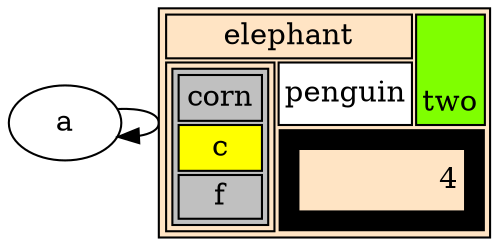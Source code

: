 digraph G {
layout=fdp

a->a[label=<
<TABLE BGCOLOR="bisque">
  <TR>
      <TD COLSPAN="3">elephant</TD>
      <TD ROWSPAN="2" BGCOLOR="chartreuse"
          VALIGN="bottom" ALIGN="right">two</TD>
  </TR>
  <TR>
    <TD COLSPAN="2" ROWSPAN="2">
      <TABLE BGCOLOR="grey">
        <TR><TD>corn</TD></TR>
        <TR><TD BGCOLOR="yellow">c</TD></TR>
        <TR><TD>f</TD></TR>
      </TABLE>
    </TD>
    <TD BGCOLOR="white">penguin</TD>
  </TR>
  <TR>
    <TD COLSPAN="2" BORDER="10" ALIGN="right" PORT="there">4</TD>
  </TR>
</TABLE>>]

}